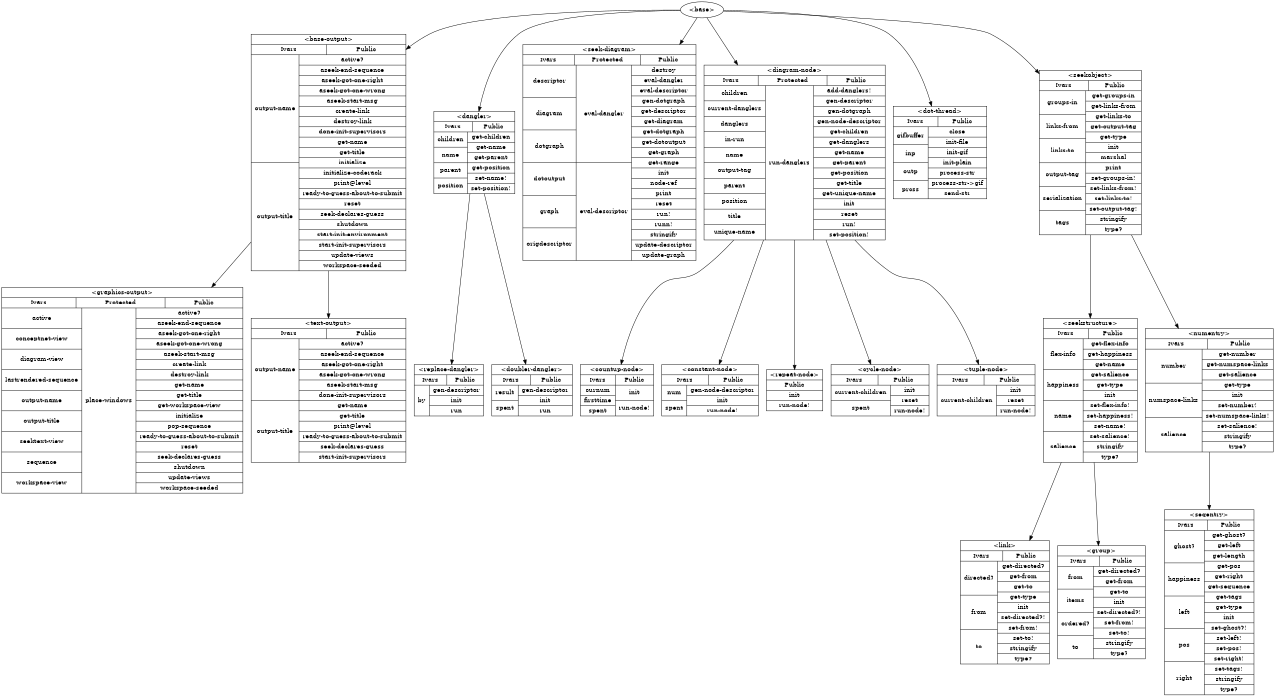 digraph "class_hierarchy" {
  size="8.5,11";
	graph [
		fontsize = "14"
		fontname = "Times-Roman"
		fontcolor = "black"
		color = "black"
	]
	node [
		fontsize = "14"
		fontname = "Times-Roman"
		fontcolor = "black"
		shape = "ellipse"
		color = "black"
	]
	edge [
		fontsize = "14"
		fontname = "Times-Roman"
		fontcolor = "black"
		color = "black"
	]
	"\<base-output\>" [
		fontsize = "14"
		fontname = "Times-Roman"
		fontcolor = "black"
		label = "{ \<base-output\> | { Ivars | Public } | { { output-name | output-title } | { active? | aseek-end-sequence | aseek-got-one-right | aseek-got-one-wrong | aseek-start-msg | create-link | destroy-link | done-init-supervisors | get-name | get-title | initialize | initialize-coderack | print@level | ready-to-guess-about-to-submit | reset | seek-declares-guess | shutdown | start-init-environment | start-init-supervisors | update-views | workspace-seeded } } }"
		shape = "record"
		color = "black"
	]
	"\<dangler\>" [
		fontsize = "14"
		fontname = "Times-Roman"
		fontcolor = "black"
		label = "{ \<dangler\> | { Ivars | Public } | { { children | name | parent | position } | { get-children | get-name | get-parent | get-position | set-name! | set-position! } } }"
		shape = "record"
		color = "black"
	]
	"\<replace-dangler\>" [
		fontsize = "14"
		fontname = "Times-Roman"
		fontcolor = "black"
		label = "{ \<replace-dangler\> | { Ivars | Public } | { { by } | { gen-descriptor | init | run } } }"
		shape = "record"
		color = "black"
	]
	"\<doubler-dangler\>" [
		fontsize = "14"
		fontname = "Times-Roman"
		fontcolor = "black"
		label = "{ \<doubler-dangler\> | { Ivars | Public } | { { result | spent } | { gen-descriptor | init | run } } }"
		shape = "record"
		color = "black"
	]
	"\<seek-diagram\>" [
		fontsize = "14"
		fontname = "Times-Roman"
		fontcolor = "black"
		label = "{ \<seek-diagram\> | { Ivars | Protected | Public } | { { descriptor | diagram | dotgraph | dotoutput | graph | origdescriptor } | { eval-dangler | eval-descriptor } | { destroy | eval-dangler | eval-descriptor | gen-dotgraph | get-descriptor | get-diagram | get-dotgraph | get-dotoutput | get-graph | get-range | init | node-ref | print | reset | run! | runn! | stringify | update-descriptor | update-graph } } }"
		shape = "record"
		color = "black"
	]
	"\<diagram-node\>" [
		fontsize = "14"
		fontname = "Times-Roman"
		fontcolor = "black"
		label = "{ \<diagram-node\> | { Ivars | Protected | Public } | { { children | current-danglers | danglers | in-run | name | output-tag | parent | position | title | unique-name } | { run-danglers } | { add-danglers! | gen-descriptor | gen-dotgraph | gen-node-descriptor | get-children | get-danglers | get-name | get-parent | get-position | get-title | get-unique-name | init | reset | run! | set-position! } } }"
		shape = "record"
		color = "black"
	]
	"\<countup-node\>" [
		fontsize = "14"
		fontname = "Times-Roman"
		fontcolor = "black"
		label = "{ \<countup-node\> | { Ivars | Public } | { { curnum | firsttime | spent } | { init | run-node! } } }"
		shape = "record"
		color = "black"
	]
	"\<constant-node\>" [
		fontsize = "14"
		fontname = "Times-Roman"
		fontcolor = "black"
		label = "{ \<constant-node\> | { Ivars | Public } | { { num | spent } | { gen-node-descriptor | init | run-node! } } }"
		shape = "record"
		color = "black"
	]
	"\<repeat-node\>" [
		fontsize = "14"
		fontname = "Times-Roman"
		fontcolor = "black"
		label = "{ \<repeat-node\> | { Public } | { { init | run-node! } } }"
		shape = "record"
		color = "black"
	]
	"\<cycle-node\>" [
		fontsize = "14"
		fontname = "Times-Roman"
		fontcolor = "black"
		label = "{ \<cycle-node\> | { Ivars | Public } | { { current-children | spent } | { init | reset | run-node! } } }"
		shape = "record"
		color = "black"
	]
	"\<tuple-node\>" [
		fontsize = "14"
		fontname = "Times-Roman"
		fontcolor = "black"
		label = "{ \<tuple-node\> | { Ivars | Public } | { { current-children } | { init | reset | run-node! } } }"
		shape = "record"
		color = "black"
	]
	"\<dot-thread\>" [
		fontsize = "14"
		fontname = "Times-Roman"
		fontcolor = "black"
		label = "{ \<dot-thread\> | { Ivars | Public } | { { gifbuffer | inp | outp | prcss } | { close | init-file | init-gif | init-plain | process-str | process-str-\>gif | send-str } } }"
		shape = "record"
		color = "black"
	]
	"\<graphics-output\>" [
		fontsize = "14"
		fontname = "Times-Roman"
		fontcolor = "black"
		label = "{ \<graphics-output\> | { Ivars | Protected | Public } | { { active | conceptnet-view | diagram-view | lastrendered-sequence | output-name | output-title | seektext-view | sequence | workspace-view } | { place-windows } | { active? | aseek-end-sequence | aseek-got-one-right | aseek-got-one-wrong | aseek-start-msg | create-link | destroy-link | get-name | get-title | get-workspace-view | initialize | pop-sequence | ready-to-guess-about-to-submit | reset | seek-declares-guess | shutdown | update-views | workspace-seeded } } }"
		shape = "record"
		color = "black"
	]
	"\<text-output\>" [
		fontsize = "14"
		fontname = "Times-Roman"
		fontcolor = "black"
		label = "{ \<text-output\> | { Ivars | Public } | { { output-name | output-title } | { active? | aseek-end-sequence | aseek-got-one-right | aseek-got-one-wrong | aseek-start-msg | done-init-supervisors | get-name | get-title | print@level | ready-to-guess-about-to-submit | seek-declares-guess | start-init-supervisors } } }"
		shape = "record"
		color = "black"
	]
	"\<seekstructure\>" [
		fontsize = "14"
		fontname = "Times-Roman"
		fontcolor = "black"
		label = "{ \<seekstructure\> | { Ivars | Public } | { { flex-info | happiness | name | salience } | { get-flex-info | get-happiness | get-name | get-salience | get-type | init | set-flex-info! | set-happiness! | set-name! | set-salience! | stringify | type? } } }"
		shape = "record"
		color = "black"
	]
	"\<link\>" [
		fontsize = "14"
		fontname = "Times-Roman"
		fontcolor = "black"
		label = "{ \<link\> | { Ivars | Public } | { { directed? | from | to } | { get-directed? | get-from | get-to | get-type | init | set-directed?! | set-from! | set-to! | stringify | type? } } }"
		shape = "record"
		color = "black"
	]
	"\<group\>" [
		fontsize = "14"
		fontname = "Times-Roman"
		fontcolor = "black"
		label = "{ \<group\> | { Ivars | Public } | { { from | items | ordered? | to } | { get-directed? | get-from | get-to | init | set-directed?! | set-from! | set-to! | stringify | type? } } }"
		shape = "record"
		color = "black"
	]
	"\<seekobject\>" [
		fontsize = "14"
		fontname = "Times-Roman"
		fontcolor = "black"
		label = "{ \<seekobject\> | { Ivars | Public } | { { groups-in | links-from | links-to | output-tag | serialization | tags } | { get-groups-in | get-links-from | get-links-to | get-output-tag | get-type | init | marshal | print | set-groups-in! | set-links-from! | set-links-to! | set-output-tag! | stringify | type? } } }"
		shape = "record"
		color = "black"
	]
	"\<numentry\>" [
		fontsize = "14"
		fontname = "Times-Roman"
		fontcolor = "black"
		label = "{ \<numentry\> | { Ivars | Public } | { { number | numspace-links | salience } | { get-number | get-numspace-links | get-salience | get-type | init | set-number! | set-numspace-links! | set-salience! | stringify | type? } } }"
		shape = "record"
		color = "black"
	]
	"\<seqentry\>" [
		fontsize = "14"
		fontname = "Times-Roman"
		fontcolor = "black"
		label = "{ \<seqentry\> | { Ivars | Public } | { { ghost? | happiness | left | pos | right } | { get-ghost? | get-left | get-length | get-pos | get-right | get-sequence | get-tags | get-type | init | set-ghost?! | set-left! | set-pos! | set-right! | set-tags! | stringify | type? } } }"
		shape = "record"
		color = "black"
	]
	"\<base\>" [
		fontsize = "14"
		fontname = "Times-Roman"
		fontcolor = "black"
		shape = "ellipse"
		color = "black"
	]
	"\<base\>" -> "\<base-output\>" [
		fontsize = "14"
		fontname = "Times-Roman"
		fontcolor = "black"
		color = "black"
	]
	"\<base\>" -> "\<dangler\>" [
		fontsize = "14"
		fontname = "Times-Roman"
		fontcolor = "black"
		color = "black"
	]
	"\<dangler\>" -> "\<replace-dangler\>" [
		fontsize = "14"
		fontname = "Times-Roman"
		fontcolor = "black"
		color = "black"
	]
	"\<dangler\>" -> "\<doubler-dangler\>" [
		fontsize = "14"
		fontname = "Times-Roman"
		fontcolor = "black"
		color = "black"
	]
	"\<base\>" -> "\<seek-diagram\>" [
		fontsize = "14"
		fontname = "Times-Roman"
		fontcolor = "black"
		color = "black"
	]
	"\<base\>" -> "\<diagram-node\>" [
		fontsize = "14"
		fontname = "Times-Roman"
		fontcolor = "black"
		color = "black"
	]
	"\<diagram-node\>" -> "\<countup-node\>" [
		fontsize = "14"
		fontname = "Times-Roman"
		fontcolor = "black"
		color = "black"
	]
	"\<diagram-node\>" -> "\<constant-node\>" [
		fontsize = "14"
		fontname = "Times-Roman"
		fontcolor = "black"
		color = "black"
	]
	"\<diagram-node\>" -> "\<repeat-node\>" [
		fontsize = "14"
		fontname = "Times-Roman"
		fontcolor = "black"
		color = "black"
	]
	"\<diagram-node\>" -> "\<cycle-node\>" [
		fontsize = "14"
		fontname = "Times-Roman"
		fontcolor = "black"
		color = "black"
	]
	"\<diagram-node\>" -> "\<tuple-node\>" [
		fontsize = "14"
		fontname = "Times-Roman"
		fontcolor = "black"
		color = "black"
	]
	"\<base\>" -> "\<dot-thread\>" [
		fontsize = "14"
		fontname = "Times-Roman"
		fontcolor = "black"
		color = "black"
	]
	"\<base-output\>" -> "\<graphics-output\>" [
		fontsize = "14"
		fontname = "Times-Roman"
		fontcolor = "black"
		color = "black"
	]
	"\<base\>" -> "\<seekobject\>" [
		fontsize = "14"
		fontname = "Times-Roman"
		fontcolor = "black"
		color = "black"
	]
	"\<seekobject\>" -> "\<numentry\>" [
		fontsize = "14"
		fontname = "Times-Roman"
		fontcolor = "black"
		color = "black"
	]
	"\<numentry\>" -> "\<seqentry\>" [
		fontsize = "14"
		fontname = "Times-Roman"
		fontcolor = "black"
		color = "black"
	]
	"\<base-output\>" -> "\<text-output\>" [
		fontsize = "14"
		fontname = "Times-Roman"
		fontcolor = "black"
		color = "black"
	]
	"\<seekobject\>" -> "\<seekstructure\>" [
		fontsize = "14"
		fontname = "Times-Roman"
		fontcolor = "black"
		color = "black"
	]
	"\<seekstructure\>" -> "\<link\>" [
		fontsize = "14"
		fontname = "Times-Roman"
		fontcolor = "black"
		color = "black"
	]
	"\<seekstructure\>" -> "\<group\>" [
		fontsize = "14"
		fontname = "Times-Roman"
		fontcolor = "black"
		color = "black"
	]
}
